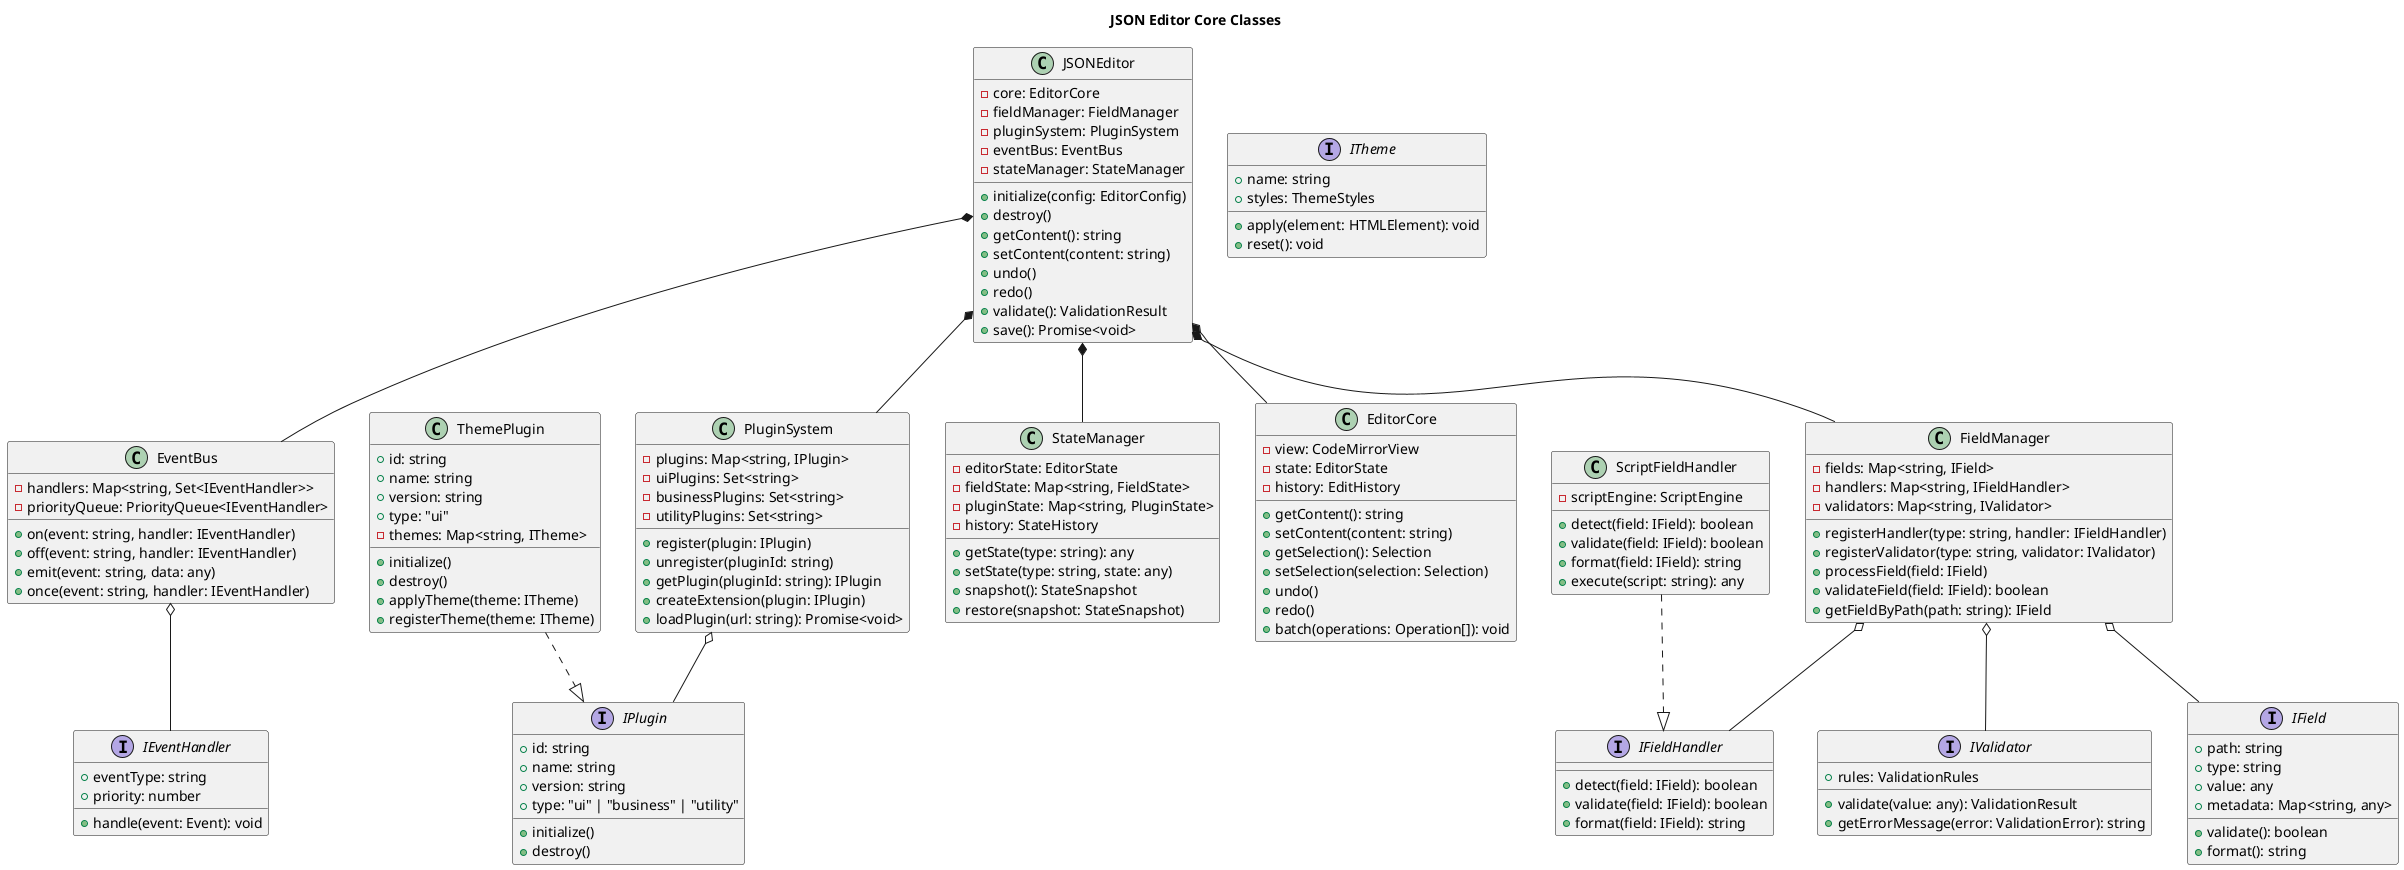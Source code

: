 @startuml JSONEditor Classes

title JSON Editor Core Classes

' 接口定义
interface IField {
    +path: string
    +type: string
    +value: any
    +metadata: Map<string, any>
    +validate(): boolean
    +format(): string
}

interface IValidator {
    +rules: ValidationRules
    +validate(value: any): ValidationResult
    +getErrorMessage(error: ValidationError): string
}

interface ITheme {
    +name: string
    +styles: ThemeStyles
    +apply(element: HTMLElement): void
    +reset(): void
}

interface IPlugin {
    +id: string
    +name: string
    +version: string
    +type: "ui" | "business" | "utility"
    +initialize()
    +destroy()
}

interface IFieldHandler {
    +detect(field: IField): boolean
    +validate(field: IField): boolean
    +format(field: IField): string
}

interface IEventHandler {
    +eventType: string
    +priority: number
    +handle(event: Event): void
}

' 核心类
class JSONEditor {
    -core: EditorCore
    -fieldManager: FieldManager
    -pluginSystem: PluginSystem
    -eventBus: EventBus
    -stateManager: StateManager
    +initialize(config: EditorConfig)
    +destroy()
    +getContent(): string
    +setContent(content: string)
    +undo()
    +redo()
    +validate(): ValidationResult
    +save(): Promise<void>
}

class EditorCore {
    -view: CodeMirrorView
    -state: EditorState
    -history: EditHistory
    +getContent(): string
    +setContent(content: string)
    +getSelection(): Selection
    +setSelection(selection: Selection)
    +undo()
    +redo()
    +batch(operations: Operation[]): void
}

class FieldManager {
    -fields: Map<string, IField>
    -handlers: Map<string, IFieldHandler>
    -validators: Map<string, IValidator>
    +registerHandler(type: string, handler: IFieldHandler)
    +registerValidator(type: string, validator: IValidator)
    +processField(field: IField)
    +validateField(field: IField): boolean
    +getFieldByPath(path: string): IField
}

class PluginSystem {
    -plugins: Map<string, IPlugin>
    -uiPlugins: Set<string>
    -businessPlugins: Set<string>
    -utilityPlugins: Set<string>
    +register(plugin: IPlugin)
    +unregister(pluginId: string)
    +getPlugin(pluginId: string): IPlugin
    +createExtension(plugin: IPlugin)
    +loadPlugin(url: string): Promise<void>
}

class EventBus {
    -handlers: Map<string, Set<IEventHandler>>
    -priorityQueue: PriorityQueue<IEventHandler>
    +on(event: string, handler: IEventHandler)
    +off(event: string, handler: IEventHandler)
    +emit(event: string, data: any)
    +once(event: string, handler: IEventHandler)
}

class StateManager {
    -editorState: EditorState
    -fieldState: Map<string, FieldState>
    -pluginState: Map<string, PluginState>
    -history: StateHistory
    +getState(type: string): any
    +setState(type: string, state: any)
    +snapshot(): StateSnapshot
    +restore(snapshot: StateSnapshot)
}

' 实现类
class ScriptFieldHandler {
    -scriptEngine: ScriptEngine
    +detect(field: IField): boolean
    +validate(field: IField): boolean
    +format(field: IField): string
    +execute(script: string): any
}

class ThemePlugin {
    +id: string
    +name: string
    +version: string
    +type: "ui"
    -themes: Map<string, ITheme>
    +initialize()
    +destroy()
    +applyTheme(theme: ITheme)
    +registerTheme(theme: ITheme)
}

' 关系定义
JSONEditor *-- EditorCore
JSONEditor *-- FieldManager
JSONEditor *-- PluginSystem
JSONEditor *-- EventBus
JSONEditor *-- StateManager

FieldManager o-- IField
FieldManager o-- IFieldHandler
FieldManager o-- IValidator
PluginSystem o-- IPlugin
EventBus o-- IEventHandler

ScriptFieldHandler ..|> IFieldHandler
ThemePlugin ..|> IPlugin

@enduml 
